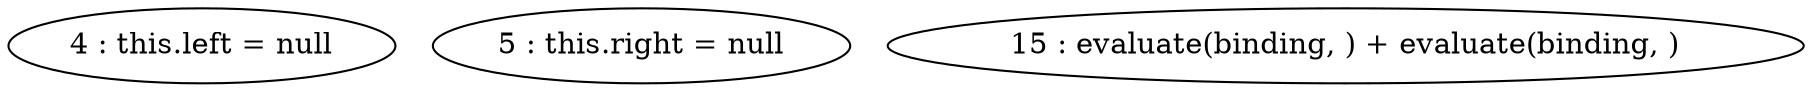 digraph G {
"4 : this.left = null"
"5 : this.right = null"
"15 : evaluate(binding, ) + evaluate(binding, )"
}